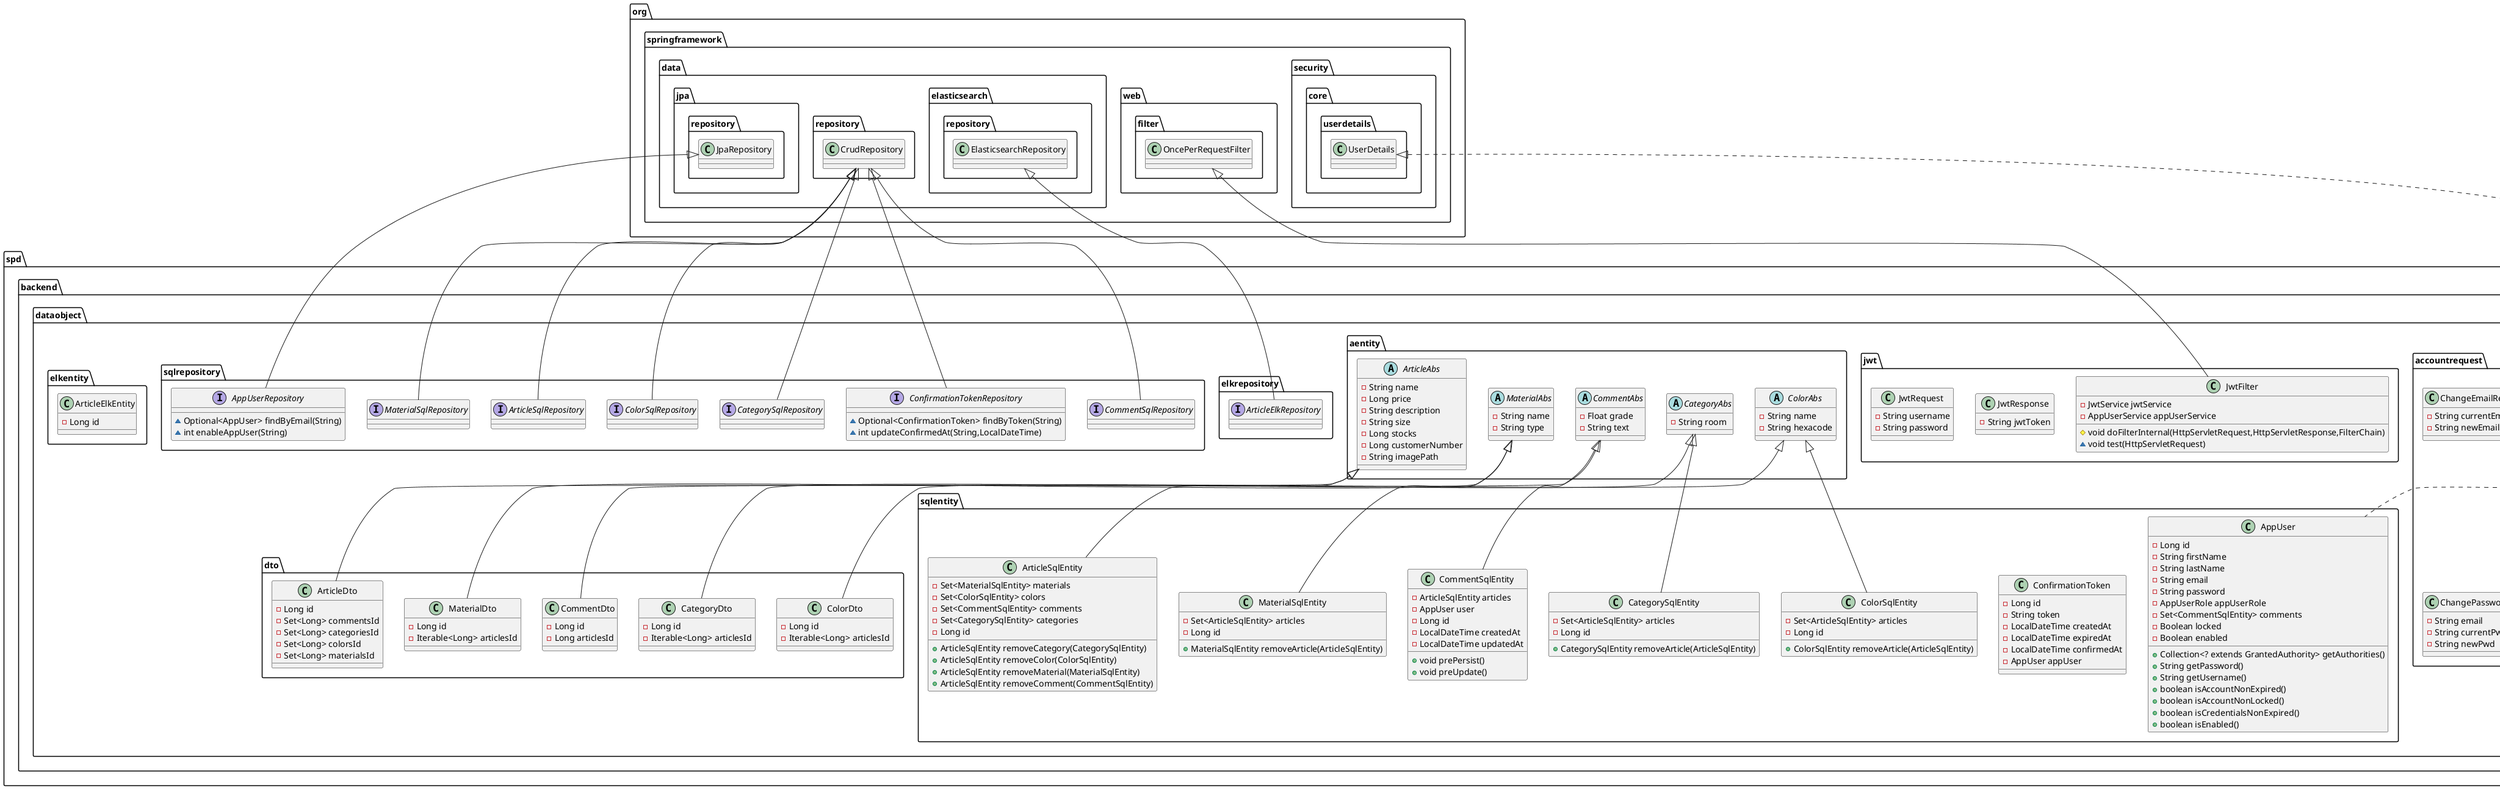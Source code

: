 @startuml
class spd.backend.dataobject.accountrequest.ChangeEmailRequest {
- String currentEmail
- String newEmail
}
class spd.backend.dataobject.jwt.JwtFilter {
- JwtService jwtService
- AppUserService appUserService
# void doFilterInternal(HttpServletRequest,HttpServletResponse,FilterChain)
~ void test(HttpServletRequest)
}
abstract class spd.backend.dataobject.aentity.ColorAbs {
- String name
- String hexacode
}
interface spd.backend.dataobject.elkrepository.ArticleElkRepository {
}
interface spd.backend.dataobject.sqlrepository.CommentSqlRepository {
}
class spd.backend.dataobject.sqlentity.MaterialSqlEntity {
- Set<ArticleSqlEntity> articles
- Long id
+ MaterialSqlEntity removeArticle(ArticleSqlEntity)
}
abstract class spd.backend.dataobject.aentity.CategoryAbs {
- String room
}
abstract class spd.backend.dataobject.aentity.CommentAbs {
- Float grade
- String text
}
class spd.backend.dataobject.dto.ArticleDto {
- Long id
- Set<Long> commentsId
- Set<Long> categoriesId
- Set<Long> colorsId
- Set<Long> materialsId
}
abstract class spd.backend.dataobject.aentity.MaterialAbs {
- String name
- String type
}
class spd.backend.dataobject.sqlentity.ConfirmationToken {
- Long id
- String token
- LocalDateTime createdAt
- LocalDateTime expiredAt
- LocalDateTime confirmedAt
- AppUser appUser
}
interface spd.backend.dataobject.sqlrepository.ConfirmationTokenRepository {
~ Optional<ConfirmationToken> findByToken(String)
~ int updateConfirmedAt(String,LocalDateTime)
}
class spd.backend.dataobject.sqlentity.CommentSqlEntity {
- ArticleSqlEntity articles
- AppUser user
- Long id
- LocalDateTime createdAt
- LocalDateTime updatedAt
+ void prePersist()
+ void preUpdate()
}
class spd.backend.dataobject.sqlentity.ArticleSqlEntity {
- Set<MaterialSqlEntity> materials
- Set<ColorSqlEntity> colors
- Set<CommentSqlEntity> comments
- Set<CategorySqlEntity> categories
- Long id
+ ArticleSqlEntity removeCategory(CategorySqlEntity)
+ ArticleSqlEntity removeColor(ColorSqlEntity)
+ ArticleSqlEntity removeMaterial(MaterialSqlEntity)
+ ArticleSqlEntity removeComment(CommentSqlEntity)
}
interface spd.backend.dataobject.sqlrepository.CategorySqlRepository {
}
class spd.backend.dataobject.dto.ColorDto {
- Long id
- Iterable<Long> articlesId
}
class spd.backend.dataobject.sqlentity.ColorSqlEntity {
- Set<ArticleSqlEntity> articles
- Long id
+ ColorSqlEntity removeArticle(ArticleSqlEntity)
}
class spd.backend.dataobject.dto.MaterialDto {
- Long id
- Iterable<Long> articlesId
}
class spd.backend.dataobject.elkentity.ArticleElkEntity {
- Long id
}
class spd.backend.dataobject.accountrequest.RegistrationRequest {
- String firstName
- String lastName
- String email
- String password
}
interface spd.backend.dataobject.sqlrepository.ColorSqlRepository {
}
class spd.backend.dataobject.dto.CommentDto {
- Long id
- Long articlesId
}
class spd.backend.dataobject.dto.CategoryDto {
- Long id
- Iterable<Long> articlesId
}
class spd.backend.dataobject.sqlentity.CategorySqlEntity {
- Set<ArticleSqlEntity> articles
- Long id
+ CategorySqlEntity removeArticle(ArticleSqlEntity)
}
class spd.backend.dataobject.accountrequest.ChangePasswordRequest {
- String email
- String currentPwd
- String newPwd
}
abstract class spd.backend.dataobject.aentity.ArticleAbs {
- String name
- Long price
- String description
- String size
- Long stocks
- Long customerNumber
- String imagePath
}
class spd.backend.dataobject.sqlentity.AppUser {
- Long id
- String firstName
- String lastName
- String email
- String password
- AppUserRole appUserRole
- Set<CommentSqlEntity> comments
- Boolean locked
- Boolean enabled
+ Collection<? extends GrantedAuthority> getAuthorities()
+ String getPassword()
+ String getUsername()
+ boolean isAccountNonExpired()
+ boolean isAccountNonLocked()
+ boolean isCredentialsNonExpired()
+ boolean isEnabled()
}
class spd.backend.dataobject.jwt.JwtResponse {
- String jwtToken
}
interface spd.backend.dataobject.sqlrepository.ArticleSqlRepository {
}
interface spd.backend.dataobject.sqlrepository.AppUserRepository {
~ Optional<AppUser> findByEmail(String)
~ int enableAppUser(String)
}
interface spd.backend.dataobject.sqlrepository.MaterialSqlRepository {
}
class spd.backend.dataobject.jwt.JwtRequest {
- String username
- String password
}


org.springframework.web.filter.OncePerRequestFilter <|-- spd.backend.dataobject.jwt.JwtFilter
org.springframework.data.elasticsearch.repository.ElasticsearchRepository <|-- spd.backend.dataobject.elkrepository.ArticleElkRepository
org.springframework.data.repository.CrudRepository <|-- spd.backend.dataobject.sqlrepository.CommentSqlRepository
spd.backend.dataobject.aentity.MaterialAbs <|-- spd.backend.dataobject.sqlentity.MaterialSqlEntity
spd.backend.dataobject.aentity.ArticleAbs <|-- spd.backend.dataobject.dto.ArticleDto
org.springframework.data.repository.CrudRepository <|-- spd.backend.dataobject.sqlrepository.ConfirmationTokenRepository
spd.backend.dataobject.aentity.CommentAbs <|-- spd.backend.dataobject.sqlentity.CommentSqlEntity
spd.backend.dataobject.aentity.ArticleAbs <|-- spd.backend.dataobject.sqlentity.ArticleSqlEntity
org.springframework.data.repository.CrudRepository <|-- spd.backend.dataobject.sqlrepository.CategorySqlRepository
spd.backend.dataobject.aentity.ColorAbs <|-- spd.backend.dataobject.dto.ColorDto
spd.backend.dataobject.aentity.ColorAbs <|-- spd.backend.dataobject.sqlentity.ColorSqlEntity
spd.backend.dataobject.aentity.MaterialAbs <|-- spd.backend.dataobject.dto.MaterialDto
org.springframework.data.repository.CrudRepository <|-- spd.backend.dataobject.sqlrepository.ColorSqlRepository
spd.backend.dataobject.aentity.CommentAbs <|-- spd.backend.dataobject.dto.CommentDto
spd.backend.dataobject.aentity.CategoryAbs <|-- spd.backend.dataobject.dto.CategoryDto
spd.backend.dataobject.aentity.CategoryAbs <|-- spd.backend.dataobject.sqlentity.CategorySqlEntity
org.springframework.security.core.userdetails.UserDetails <|.. spd.backend.dataobject.sqlentity.AppUser
org.springframework.data.repository.CrudRepository <|-- spd.backend.dataobject.sqlrepository.ArticleSqlRepository
org.springframework.data.jpa.repository.JpaRepository <|-- spd.backend.dataobject.sqlrepository.AppUserRepository
org.springframework.data.repository.CrudRepository <|-- spd.backend.dataobject.sqlrepository.MaterialSqlRepository
@enduml